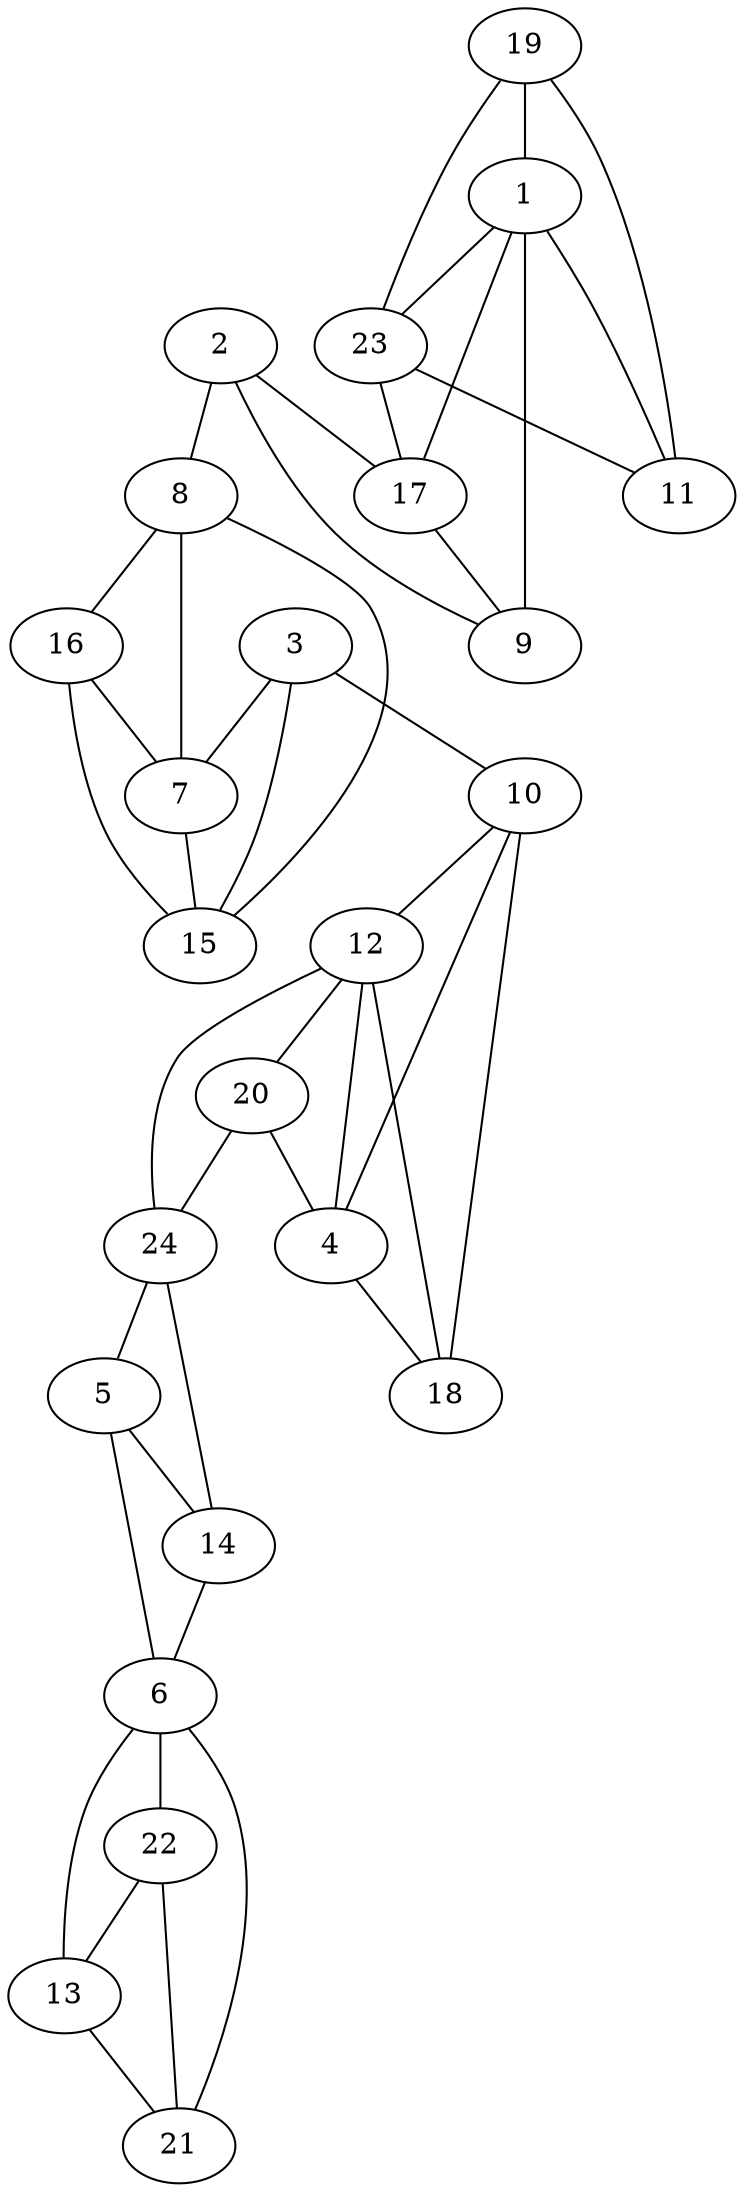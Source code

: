 graph pdb1klk {
	1	 [aaLength=14,
		sequence=LKKEISYFKRVTSF,
		type=0];
	11	 [aaLength=8,
		sequence=LTLIVALT,
		type=1];
	1 -- 11	 [distance0="23.37597",
		frequency=1,
		type0=3];
	9	 [aaLength=7,
		sequence=SMNVVLM,
		type=1];
	1 -- 9	 [distance0="23.37597",
		frequency=1,
		type0=2];
	23	 [aaLength=3,
		sequence=GIG,
		type=1];
	1 -- 23	 [distance0="13.54386",
		frequency=1,
		type0=1];
	2	 [aaLength=7,
		sequence=GRKTWES,
		type=0];
	8	 [aaLength=6,
		sequence=RINVVI,
		type=1];
	2 -- 8	 [distance0="26.36309",
		distance1="10.0",
		frequency=2,
		type0=3,
		type1=4];
	2 -- 9	 [distance0="21.33102",
		frequency=1,
		type0=1];
	17	 [aaLength=7,
		sequence=SMNVVLM,
		type=1];
	2 -- 17	 [distance0="21.33102",
		frequency=1,
		type0=2];
	3	 [aaLength=13,
		sequence=SLDHALELLYRTY,
		type=0];
	7	 [aaLength=3,
		sequence=HSA,
		type=1];
	3 -- 7	 [distance0="21.80605",
		frequency=1,
		type0=1];
	10	 [aaLength=7,
		sequence=QINRIFV,
		type=1];
	3 -- 10	 [distance0="28.64444",
		distance1="6.0",
		frequency=2,
		type0=3,
		type1=4];
	15	 [aaLength=3,
		sequence=HSA,
		type=1];
	3 -- 15	 [distance0="21.80605",
		frequency=1,
		type0=2];
	4	 [aaLength=11,
		sequence=GAQLYKAAMDH,
		type=0];
	4 -- 10	 [distance0="13.11119",
		frequency=1,
		type0=1];
	12	 [aaLength=9,
		sequence=LDRIMATII,
		type=1];
	4 -- 12	 [distance0="16.12151",
		distance1="2.0",
		frequency=2,
		type0=3,
		type1=4];
	18	 [aaLength=7,
		sequence=QINRIFV,
		type=1];
	4 -- 18	 [distance0="13.11119",
		frequency=1,
		type0=2];
	5	 [aaLength=5,
		sequence=DKEWS,
		type=0];
	14	 [aaLength=3,
		sequence=WKK,
		type=1];
	5 -- 14	 [distance0="13.53213",
		distance1="2.0",
		frequency=2,
		type0=1,
		type1=4];
	6	 [aaLength=10,
		sequence=KHSDLESWVG,
		type=0];
	6 -- 5	 [distance0="14.77023",
		frequency=1,
		type0=2];
	22	 [aaLength=2,
		sequence=IN,
		type=1];
	6 -- 22	 [distance0="17.46356",
		distance1="7.0",
		frequency=2,
		type0=3,
		type1=4];
	7 -- 8	 [distance0="18.0",
		frequency=1,
		type0=2];
	7 -- 15	 [distance0="0.0",
		frequency=1,
		type0=5];
	16	 [aaLength=6,
		sequence=RINVVI,
		type=1];
	8 -- 16	 [distance0="0.0",
		frequency=1,
		type0=5];
	10 -- 12	 [distance0="22.0",
		frequency=1,
		type0=3];
	10 -- 18	 [distance0="0.0",
		frequency=1,
		type0=5];
	20	 [aaLength=9,
		sequence=LDRIMATII,
		type=1];
	12 -- 20	 [distance0="0.0",
		frequency=1,
		type0=5];
	24	 [aaLength=2,
		sequence=VF,
		type=1];
	12 -- 24	 [distance0="16.0",
		frequency=1,
		type0=2];
	13	 [aaLength=9,
		sequence=DYEFEMWTR,
		type=1];
	13 -- 6	 [distance0="23.34472",
		frequency=1,
		type0=3];
	21	 [aaLength=9,
		sequence=DYEFEMWTR,
		type=1];
	13 -- 21	 [distance0="0.0",
		frequency=1,
		type0=1];
	14 -- 6	 [distance0="1.0",
		frequency=1,
		type0=4];
	15 -- 8	 [distance0="18.0",
		frequency=1,
		type0=2];
	15 -- 16	 [distance0="18.0",
		frequency=1,
		type0=3];
	16 -- 7	 [distance0="18.0",
		distance1="12.0",
		frequency=2,
		type0=2,
		type1=4];
	17 -- 1	 [distance0="23.37597",
		frequency=1,
		type0=3];
	17 -- 9	 [distance0="0.0",
		frequency=1,
		type0=5];
	18 -- 12	 [distance0="22.0",
		frequency=1,
		type0=3];
	19	 [aaLength=8,
		sequence=LTLIVALT,
		type=1];
	19 -- 1	 [distance0="23.37597",
		frequency=1,
		type0=3];
	19 -- 11	 [distance0="0.0",
		frequency=1,
		type0=5];
	19 -- 23	 [distance0="11.0",
		frequency=1,
		type0=2];
	20 -- 4	 [distance0="16.12151",
		frequency=1,
		type0=3];
	20 -- 24	 [distance0="16.0",
		distance1="7.0",
		frequency=2,
		type0=2,
		type1=4];
	21 -- 6	 [distance0="23.34472",
		frequency=1,
		type0=3];
	21 -- 22	 [distance0="6.0",
		frequency=1,
		type0=2];
	22 -- 13	 [distance0="6.0",
		frequency=1,
		type0=1];
	23 -- 11	 [distance0="11.0",
		frequency=1,
		type0=1];
	23 -- 17	 [distance0="30.0",
		frequency=1,
		type0=4];
	24 -- 14	 [distance0="15.0",
		frequency=1,
		type0=2];
	24 -- 5	 [distance0="14.07546",
		distance1="6.0",
		frequency=2,
		type0=1,
		type1=4];
}
